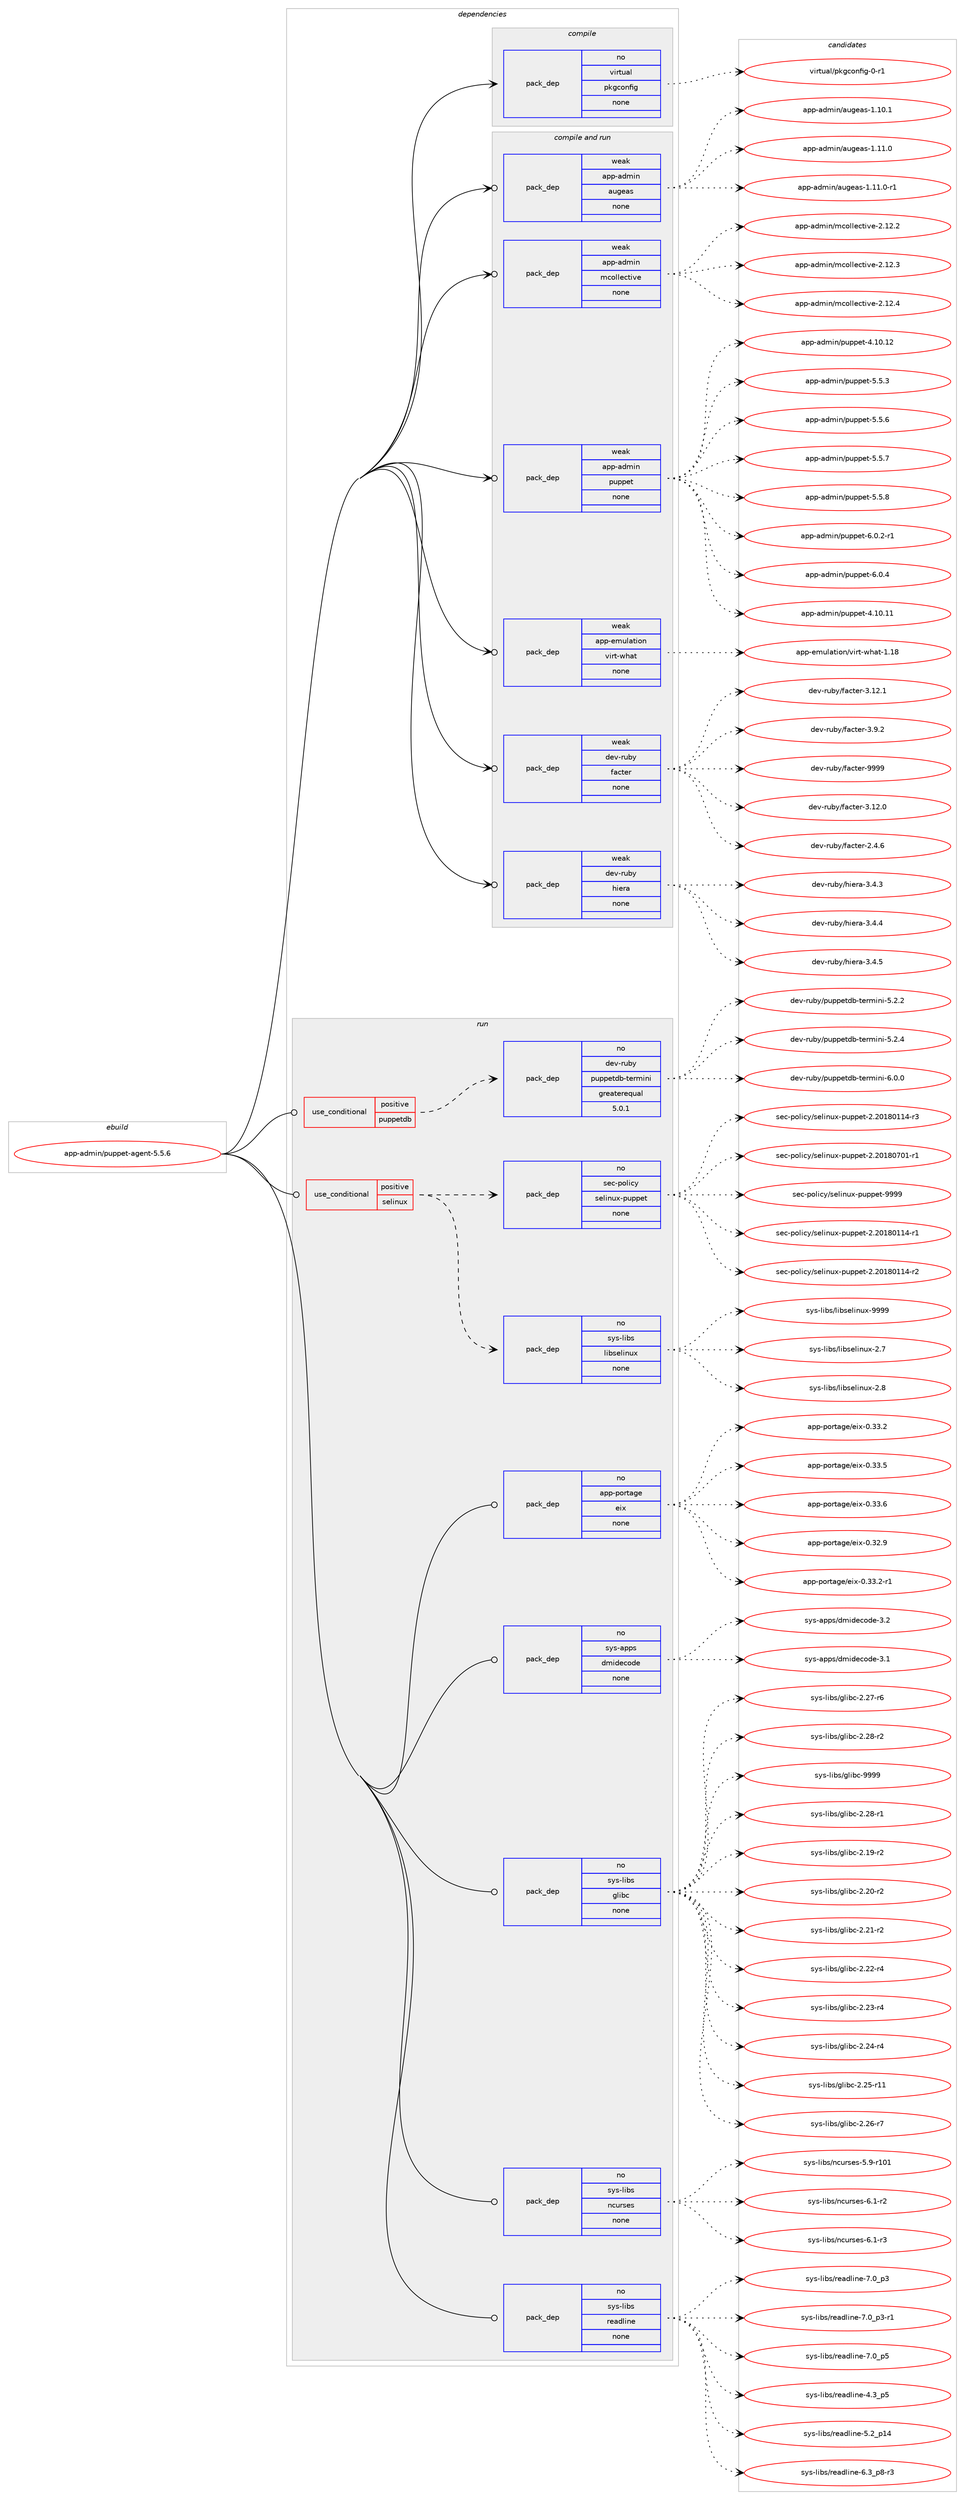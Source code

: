 digraph prolog {

# *************
# Graph options
# *************

newrank=true;
concentrate=true;
compound=true;
graph [rankdir=LR,fontname=Helvetica,fontsize=10,ranksep=1.5];#, ranksep=2.5, nodesep=0.2];
edge  [arrowhead=vee];
node  [fontname=Helvetica,fontsize=10];

# **********
# The ebuild
# **********

subgraph cluster_leftcol {
color=gray;
rank=same;
label=<<i>ebuild</i>>;
id [label="app-admin/puppet-agent-5.5.6", color=red, width=4, href="../app-admin/puppet-agent-5.5.6.svg"];
}

# ****************
# The dependencies
# ****************

subgraph cluster_midcol {
color=gray;
label=<<i>dependencies</i>>;
subgraph cluster_compile {
fillcolor="#eeeeee";
style=filled;
label=<<i>compile</i>>;
subgraph pack910 {
dependency1131 [label=<<TABLE BORDER="0" CELLBORDER="1" CELLSPACING="0" CELLPADDING="4" WIDTH="220"><TR><TD ROWSPAN="6" CELLPADDING="30">pack_dep</TD></TR><TR><TD WIDTH="110">no</TD></TR><TR><TD>virtual</TD></TR><TR><TD>pkgconfig</TD></TR><TR><TD>none</TD></TR><TR><TD></TD></TR></TABLE>>, shape=none, color=blue];
}
id:e -> dependency1131:w [weight=20,style="solid",arrowhead="vee"];
}
subgraph cluster_compileandrun {
fillcolor="#eeeeee";
style=filled;
label=<<i>compile and run</i>>;
subgraph pack911 {
dependency1132 [label=<<TABLE BORDER="0" CELLBORDER="1" CELLSPACING="0" CELLPADDING="4" WIDTH="220"><TR><TD ROWSPAN="6" CELLPADDING="30">pack_dep</TD></TR><TR><TD WIDTH="110">weak</TD></TR><TR><TD>app-admin</TD></TR><TR><TD>augeas</TD></TR><TR><TD>none</TD></TR><TR><TD></TD></TR></TABLE>>, shape=none, color=blue];
}
id:e -> dependency1132:w [weight=20,style="solid",arrowhead="odotvee"];
subgraph pack912 {
dependency1133 [label=<<TABLE BORDER="0" CELLBORDER="1" CELLSPACING="0" CELLPADDING="4" WIDTH="220"><TR><TD ROWSPAN="6" CELLPADDING="30">pack_dep</TD></TR><TR><TD WIDTH="110">weak</TD></TR><TR><TD>app-admin</TD></TR><TR><TD>mcollective</TD></TR><TR><TD>none</TD></TR><TR><TD></TD></TR></TABLE>>, shape=none, color=blue];
}
id:e -> dependency1133:w [weight=20,style="solid",arrowhead="odotvee"];
subgraph pack913 {
dependency1134 [label=<<TABLE BORDER="0" CELLBORDER="1" CELLSPACING="0" CELLPADDING="4" WIDTH="220"><TR><TD ROWSPAN="6" CELLPADDING="30">pack_dep</TD></TR><TR><TD WIDTH="110">weak</TD></TR><TR><TD>app-admin</TD></TR><TR><TD>puppet</TD></TR><TR><TD>none</TD></TR><TR><TD></TD></TR></TABLE>>, shape=none, color=blue];
}
id:e -> dependency1134:w [weight=20,style="solid",arrowhead="odotvee"];
subgraph pack914 {
dependency1135 [label=<<TABLE BORDER="0" CELLBORDER="1" CELLSPACING="0" CELLPADDING="4" WIDTH="220"><TR><TD ROWSPAN="6" CELLPADDING="30">pack_dep</TD></TR><TR><TD WIDTH="110">weak</TD></TR><TR><TD>app-emulation</TD></TR><TR><TD>virt-what</TD></TR><TR><TD>none</TD></TR><TR><TD></TD></TR></TABLE>>, shape=none, color=blue];
}
id:e -> dependency1135:w [weight=20,style="solid",arrowhead="odotvee"];
subgraph pack915 {
dependency1136 [label=<<TABLE BORDER="0" CELLBORDER="1" CELLSPACING="0" CELLPADDING="4" WIDTH="220"><TR><TD ROWSPAN="6" CELLPADDING="30">pack_dep</TD></TR><TR><TD WIDTH="110">weak</TD></TR><TR><TD>dev-ruby</TD></TR><TR><TD>facter</TD></TR><TR><TD>none</TD></TR><TR><TD></TD></TR></TABLE>>, shape=none, color=blue];
}
id:e -> dependency1136:w [weight=20,style="solid",arrowhead="odotvee"];
subgraph pack916 {
dependency1137 [label=<<TABLE BORDER="0" CELLBORDER="1" CELLSPACING="0" CELLPADDING="4" WIDTH="220"><TR><TD ROWSPAN="6" CELLPADDING="30">pack_dep</TD></TR><TR><TD WIDTH="110">weak</TD></TR><TR><TD>dev-ruby</TD></TR><TR><TD>hiera</TD></TR><TR><TD>none</TD></TR><TR><TD></TD></TR></TABLE>>, shape=none, color=blue];
}
id:e -> dependency1137:w [weight=20,style="solid",arrowhead="odotvee"];
}
subgraph cluster_run {
fillcolor="#eeeeee";
style=filled;
label=<<i>run</i>>;
subgraph cond153 {
dependency1138 [label=<<TABLE BORDER="0" CELLBORDER="1" CELLSPACING="0" CELLPADDING="4"><TR><TD ROWSPAN="3" CELLPADDING="10">use_conditional</TD></TR><TR><TD>positive</TD></TR><TR><TD>puppetdb</TD></TR></TABLE>>, shape=none, color=red];
subgraph pack917 {
dependency1139 [label=<<TABLE BORDER="0" CELLBORDER="1" CELLSPACING="0" CELLPADDING="4" WIDTH="220"><TR><TD ROWSPAN="6" CELLPADDING="30">pack_dep</TD></TR><TR><TD WIDTH="110">no</TD></TR><TR><TD>dev-ruby</TD></TR><TR><TD>puppetdb-termini</TD></TR><TR><TD>greaterequal</TD></TR><TR><TD>5.0.1</TD></TR></TABLE>>, shape=none, color=blue];
}
dependency1138:e -> dependency1139:w [weight=20,style="dashed",arrowhead="vee"];
}
id:e -> dependency1138:w [weight=20,style="solid",arrowhead="odot"];
subgraph cond154 {
dependency1140 [label=<<TABLE BORDER="0" CELLBORDER="1" CELLSPACING="0" CELLPADDING="4"><TR><TD ROWSPAN="3" CELLPADDING="10">use_conditional</TD></TR><TR><TD>positive</TD></TR><TR><TD>selinux</TD></TR></TABLE>>, shape=none, color=red];
subgraph pack918 {
dependency1141 [label=<<TABLE BORDER="0" CELLBORDER="1" CELLSPACING="0" CELLPADDING="4" WIDTH="220"><TR><TD ROWSPAN="6" CELLPADDING="30">pack_dep</TD></TR><TR><TD WIDTH="110">no</TD></TR><TR><TD>sys-libs</TD></TR><TR><TD>libselinux</TD></TR><TR><TD>none</TD></TR><TR><TD></TD></TR></TABLE>>, shape=none, color=blue];
}
dependency1140:e -> dependency1141:w [weight=20,style="dashed",arrowhead="vee"];
subgraph pack919 {
dependency1142 [label=<<TABLE BORDER="0" CELLBORDER="1" CELLSPACING="0" CELLPADDING="4" WIDTH="220"><TR><TD ROWSPAN="6" CELLPADDING="30">pack_dep</TD></TR><TR><TD WIDTH="110">no</TD></TR><TR><TD>sec-policy</TD></TR><TR><TD>selinux-puppet</TD></TR><TR><TD>none</TD></TR><TR><TD></TD></TR></TABLE>>, shape=none, color=blue];
}
dependency1140:e -> dependency1142:w [weight=20,style="dashed",arrowhead="vee"];
}
id:e -> dependency1140:w [weight=20,style="solid",arrowhead="odot"];
subgraph pack920 {
dependency1143 [label=<<TABLE BORDER="0" CELLBORDER="1" CELLSPACING="0" CELLPADDING="4" WIDTH="220"><TR><TD ROWSPAN="6" CELLPADDING="30">pack_dep</TD></TR><TR><TD WIDTH="110">no</TD></TR><TR><TD>app-portage</TD></TR><TR><TD>eix</TD></TR><TR><TD>none</TD></TR><TR><TD></TD></TR></TABLE>>, shape=none, color=blue];
}
id:e -> dependency1143:w [weight=20,style="solid",arrowhead="odot"];
subgraph pack921 {
dependency1144 [label=<<TABLE BORDER="0" CELLBORDER="1" CELLSPACING="0" CELLPADDING="4" WIDTH="220"><TR><TD ROWSPAN="6" CELLPADDING="30">pack_dep</TD></TR><TR><TD WIDTH="110">no</TD></TR><TR><TD>sys-apps</TD></TR><TR><TD>dmidecode</TD></TR><TR><TD>none</TD></TR><TR><TD></TD></TR></TABLE>>, shape=none, color=blue];
}
id:e -> dependency1144:w [weight=20,style="solid",arrowhead="odot"];
subgraph pack922 {
dependency1145 [label=<<TABLE BORDER="0" CELLBORDER="1" CELLSPACING="0" CELLPADDING="4" WIDTH="220"><TR><TD ROWSPAN="6" CELLPADDING="30">pack_dep</TD></TR><TR><TD WIDTH="110">no</TD></TR><TR><TD>sys-libs</TD></TR><TR><TD>glibc</TD></TR><TR><TD>none</TD></TR><TR><TD></TD></TR></TABLE>>, shape=none, color=blue];
}
id:e -> dependency1145:w [weight=20,style="solid",arrowhead="odot"];
subgraph pack923 {
dependency1146 [label=<<TABLE BORDER="0" CELLBORDER="1" CELLSPACING="0" CELLPADDING="4" WIDTH="220"><TR><TD ROWSPAN="6" CELLPADDING="30">pack_dep</TD></TR><TR><TD WIDTH="110">no</TD></TR><TR><TD>sys-libs</TD></TR><TR><TD>ncurses</TD></TR><TR><TD>none</TD></TR><TR><TD></TD></TR></TABLE>>, shape=none, color=blue];
}
id:e -> dependency1146:w [weight=20,style="solid",arrowhead="odot"];
subgraph pack924 {
dependency1147 [label=<<TABLE BORDER="0" CELLBORDER="1" CELLSPACING="0" CELLPADDING="4" WIDTH="220"><TR><TD ROWSPAN="6" CELLPADDING="30">pack_dep</TD></TR><TR><TD WIDTH="110">no</TD></TR><TR><TD>sys-libs</TD></TR><TR><TD>readline</TD></TR><TR><TD>none</TD></TR><TR><TD></TD></TR></TABLE>>, shape=none, color=blue];
}
id:e -> dependency1147:w [weight=20,style="solid",arrowhead="odot"];
}
}

# **************
# The candidates
# **************

subgraph cluster_choices {
rank=same;
color=gray;
label=<<i>candidates</i>>;

subgraph choice910 {
color=black;
nodesep=1;
choice11810511411611797108471121071039911111010210510345484511449 [label="virtual/pkgconfig-0-r1", color=red, width=4,href="../virtual/pkgconfig-0-r1.svg"];
dependency1131:e -> choice11810511411611797108471121071039911111010210510345484511449:w [style=dotted,weight="100"];
}
subgraph choice911 {
color=black;
nodesep=1;
choice97112112459710010910511047971171031019711545494649484649 [label="app-admin/augeas-1.10.1", color=red, width=4,href="../app-admin/augeas-1.10.1.svg"];
choice97112112459710010910511047971171031019711545494649494648 [label="app-admin/augeas-1.11.0", color=red, width=4,href="../app-admin/augeas-1.11.0.svg"];
choice971121124597100109105110479711710310197115454946494946484511449 [label="app-admin/augeas-1.11.0-r1", color=red, width=4,href="../app-admin/augeas-1.11.0-r1.svg"];
dependency1132:e -> choice97112112459710010910511047971171031019711545494649484649:w [style=dotted,weight="100"];
dependency1132:e -> choice97112112459710010910511047971171031019711545494649494648:w [style=dotted,weight="100"];
dependency1132:e -> choice971121124597100109105110479711710310197115454946494946484511449:w [style=dotted,weight="100"];
}
subgraph choice912 {
color=black;
nodesep=1;
choice97112112459710010910511047109991111081081019911610511810145504649504650 [label="app-admin/mcollective-2.12.2", color=red, width=4,href="../app-admin/mcollective-2.12.2.svg"];
choice97112112459710010910511047109991111081081019911610511810145504649504651 [label="app-admin/mcollective-2.12.3", color=red, width=4,href="../app-admin/mcollective-2.12.3.svg"];
choice97112112459710010910511047109991111081081019911610511810145504649504652 [label="app-admin/mcollective-2.12.4", color=red, width=4,href="../app-admin/mcollective-2.12.4.svg"];
dependency1133:e -> choice97112112459710010910511047109991111081081019911610511810145504649504650:w [style=dotted,weight="100"];
dependency1133:e -> choice97112112459710010910511047109991111081081019911610511810145504649504651:w [style=dotted,weight="100"];
dependency1133:e -> choice97112112459710010910511047109991111081081019911610511810145504649504652:w [style=dotted,weight="100"];
}
subgraph choice913 {
color=black;
nodesep=1;
choice971121124597100109105110471121171121121011164552464948464949 [label="app-admin/puppet-4.10.11", color=red, width=4,href="../app-admin/puppet-4.10.11.svg"];
choice971121124597100109105110471121171121121011164552464948464950 [label="app-admin/puppet-4.10.12", color=red, width=4,href="../app-admin/puppet-4.10.12.svg"];
choice97112112459710010910511047112117112112101116455346534651 [label="app-admin/puppet-5.5.3", color=red, width=4,href="../app-admin/puppet-5.5.3.svg"];
choice97112112459710010910511047112117112112101116455346534654 [label="app-admin/puppet-5.5.6", color=red, width=4,href="../app-admin/puppet-5.5.6.svg"];
choice97112112459710010910511047112117112112101116455346534655 [label="app-admin/puppet-5.5.7", color=red, width=4,href="../app-admin/puppet-5.5.7.svg"];
choice97112112459710010910511047112117112112101116455346534656 [label="app-admin/puppet-5.5.8", color=red, width=4,href="../app-admin/puppet-5.5.8.svg"];
choice971121124597100109105110471121171121121011164554464846504511449 [label="app-admin/puppet-6.0.2-r1", color=red, width=4,href="../app-admin/puppet-6.0.2-r1.svg"];
choice97112112459710010910511047112117112112101116455446484652 [label="app-admin/puppet-6.0.4", color=red, width=4,href="../app-admin/puppet-6.0.4.svg"];
dependency1134:e -> choice971121124597100109105110471121171121121011164552464948464949:w [style=dotted,weight="100"];
dependency1134:e -> choice971121124597100109105110471121171121121011164552464948464950:w [style=dotted,weight="100"];
dependency1134:e -> choice97112112459710010910511047112117112112101116455346534651:w [style=dotted,weight="100"];
dependency1134:e -> choice97112112459710010910511047112117112112101116455346534654:w [style=dotted,weight="100"];
dependency1134:e -> choice97112112459710010910511047112117112112101116455346534655:w [style=dotted,weight="100"];
dependency1134:e -> choice97112112459710010910511047112117112112101116455346534656:w [style=dotted,weight="100"];
dependency1134:e -> choice971121124597100109105110471121171121121011164554464846504511449:w [style=dotted,weight="100"];
dependency1134:e -> choice97112112459710010910511047112117112112101116455446484652:w [style=dotted,weight="100"];
}
subgraph choice914 {
color=black;
nodesep=1;
choice9711211245101109117108971161051111104711810511411645119104971164549464956 [label="app-emulation/virt-what-1.18", color=red, width=4,href="../app-emulation/virt-what-1.18.svg"];
dependency1135:e -> choice9711211245101109117108971161051111104711810511411645119104971164549464956:w [style=dotted,weight="100"];
}
subgraph choice915 {
color=black;
nodesep=1;
choice100101118451141179812147102979911610111445514649504648 [label="dev-ruby/facter-3.12.0", color=red, width=4,href="../dev-ruby/facter-3.12.0.svg"];
choice1001011184511411798121471029799116101114455046524654 [label="dev-ruby/facter-2.4.6", color=red, width=4,href="../dev-ruby/facter-2.4.6.svg"];
choice100101118451141179812147102979911610111445514649504649 [label="dev-ruby/facter-3.12.1", color=red, width=4,href="../dev-ruby/facter-3.12.1.svg"];
choice1001011184511411798121471029799116101114455146574650 [label="dev-ruby/facter-3.9.2", color=red, width=4,href="../dev-ruby/facter-3.9.2.svg"];
choice10010111845114117981214710297991161011144557575757 [label="dev-ruby/facter-9999", color=red, width=4,href="../dev-ruby/facter-9999.svg"];
dependency1136:e -> choice100101118451141179812147102979911610111445514649504648:w [style=dotted,weight="100"];
dependency1136:e -> choice1001011184511411798121471029799116101114455046524654:w [style=dotted,weight="100"];
dependency1136:e -> choice100101118451141179812147102979911610111445514649504649:w [style=dotted,weight="100"];
dependency1136:e -> choice1001011184511411798121471029799116101114455146574650:w [style=dotted,weight="100"];
dependency1136:e -> choice10010111845114117981214710297991161011144557575757:w [style=dotted,weight="100"];
}
subgraph choice916 {
color=black;
nodesep=1;
choice10010111845114117981214710410510111497455146524651 [label="dev-ruby/hiera-3.4.3", color=red, width=4,href="../dev-ruby/hiera-3.4.3.svg"];
choice10010111845114117981214710410510111497455146524652 [label="dev-ruby/hiera-3.4.4", color=red, width=4,href="../dev-ruby/hiera-3.4.4.svg"];
choice10010111845114117981214710410510111497455146524653 [label="dev-ruby/hiera-3.4.5", color=red, width=4,href="../dev-ruby/hiera-3.4.5.svg"];
dependency1137:e -> choice10010111845114117981214710410510111497455146524651:w [style=dotted,weight="100"];
dependency1137:e -> choice10010111845114117981214710410510111497455146524652:w [style=dotted,weight="100"];
dependency1137:e -> choice10010111845114117981214710410510111497455146524653:w [style=dotted,weight="100"];
}
subgraph choice917 {
color=black;
nodesep=1;
choice1001011184511411798121471121171121121011161009845116101114109105110105455346504650 [label="dev-ruby/puppetdb-termini-5.2.2", color=red, width=4,href="../dev-ruby/puppetdb-termini-5.2.2.svg"];
choice1001011184511411798121471121171121121011161009845116101114109105110105455346504652 [label="dev-ruby/puppetdb-termini-5.2.4", color=red, width=4,href="../dev-ruby/puppetdb-termini-5.2.4.svg"];
choice1001011184511411798121471121171121121011161009845116101114109105110105455446484648 [label="dev-ruby/puppetdb-termini-6.0.0", color=red, width=4,href="../dev-ruby/puppetdb-termini-6.0.0.svg"];
dependency1139:e -> choice1001011184511411798121471121171121121011161009845116101114109105110105455346504650:w [style=dotted,weight="100"];
dependency1139:e -> choice1001011184511411798121471121171121121011161009845116101114109105110105455346504652:w [style=dotted,weight="100"];
dependency1139:e -> choice1001011184511411798121471121171121121011161009845116101114109105110105455446484648:w [style=dotted,weight="100"];
}
subgraph choice918 {
color=black;
nodesep=1;
choice1151211154510810598115471081059811510110810511011712045504655 [label="sys-libs/libselinux-2.7", color=red, width=4,href="../sys-libs/libselinux-2.7.svg"];
choice1151211154510810598115471081059811510110810511011712045504656 [label="sys-libs/libselinux-2.8", color=red, width=4,href="../sys-libs/libselinux-2.8.svg"];
choice115121115451081059811547108105981151011081051101171204557575757 [label="sys-libs/libselinux-9999", color=red, width=4,href="../sys-libs/libselinux-9999.svg"];
dependency1141:e -> choice1151211154510810598115471081059811510110810511011712045504655:w [style=dotted,weight="100"];
dependency1141:e -> choice1151211154510810598115471081059811510110810511011712045504656:w [style=dotted,weight="100"];
dependency1141:e -> choice115121115451081059811547108105981151011081051101171204557575757:w [style=dotted,weight="100"];
}
subgraph choice919 {
color=black;
nodesep=1;
choice115101994511211110810599121471151011081051101171204511211711211210111645504650484956484949524511449 [label="sec-policy/selinux-puppet-2.20180114-r1", color=red, width=4,href="../sec-policy/selinux-puppet-2.20180114-r1.svg"];
choice115101994511211110810599121471151011081051101171204511211711211210111645504650484956484949524511450 [label="sec-policy/selinux-puppet-2.20180114-r2", color=red, width=4,href="../sec-policy/selinux-puppet-2.20180114-r2.svg"];
choice115101994511211110810599121471151011081051101171204511211711211210111645504650484956484949524511451 [label="sec-policy/selinux-puppet-2.20180114-r3", color=red, width=4,href="../sec-policy/selinux-puppet-2.20180114-r3.svg"];
choice115101994511211110810599121471151011081051101171204511211711211210111645504650484956485548494511449 [label="sec-policy/selinux-puppet-2.20180701-r1", color=red, width=4,href="../sec-policy/selinux-puppet-2.20180701-r1.svg"];
choice11510199451121111081059912147115101108105110117120451121171121121011164557575757 [label="sec-policy/selinux-puppet-9999", color=red, width=4,href="../sec-policy/selinux-puppet-9999.svg"];
dependency1142:e -> choice115101994511211110810599121471151011081051101171204511211711211210111645504650484956484949524511449:w [style=dotted,weight="100"];
dependency1142:e -> choice115101994511211110810599121471151011081051101171204511211711211210111645504650484956484949524511450:w [style=dotted,weight="100"];
dependency1142:e -> choice115101994511211110810599121471151011081051101171204511211711211210111645504650484956484949524511451:w [style=dotted,weight="100"];
dependency1142:e -> choice115101994511211110810599121471151011081051101171204511211711211210111645504650484956485548494511449:w [style=dotted,weight="100"];
dependency1142:e -> choice11510199451121111081059912147115101108105110117120451121171121121011164557575757:w [style=dotted,weight="100"];
}
subgraph choice920 {
color=black;
nodesep=1;
choice9711211245112111114116971031014710110512045484651504657 [label="app-portage/eix-0.32.9", color=red, width=4,href="../app-portage/eix-0.32.9.svg"];
choice97112112451121111141169710310147101105120454846515146504511449 [label="app-portage/eix-0.33.2-r1", color=red, width=4,href="../app-portage/eix-0.33.2-r1.svg"];
choice9711211245112111114116971031014710110512045484651514650 [label="app-portage/eix-0.33.2", color=red, width=4,href="../app-portage/eix-0.33.2.svg"];
choice9711211245112111114116971031014710110512045484651514653 [label="app-portage/eix-0.33.5", color=red, width=4,href="../app-portage/eix-0.33.5.svg"];
choice9711211245112111114116971031014710110512045484651514654 [label="app-portage/eix-0.33.6", color=red, width=4,href="../app-portage/eix-0.33.6.svg"];
dependency1143:e -> choice9711211245112111114116971031014710110512045484651504657:w [style=dotted,weight="100"];
dependency1143:e -> choice97112112451121111141169710310147101105120454846515146504511449:w [style=dotted,weight="100"];
dependency1143:e -> choice9711211245112111114116971031014710110512045484651514650:w [style=dotted,weight="100"];
dependency1143:e -> choice9711211245112111114116971031014710110512045484651514653:w [style=dotted,weight="100"];
dependency1143:e -> choice9711211245112111114116971031014710110512045484651514654:w [style=dotted,weight="100"];
}
subgraph choice921 {
color=black;
nodesep=1;
choice1151211154597112112115471001091051001019911110010145514649 [label="sys-apps/dmidecode-3.1", color=red, width=4,href="../sys-apps/dmidecode-3.1.svg"];
choice1151211154597112112115471001091051001019911110010145514650 [label="sys-apps/dmidecode-3.2", color=red, width=4,href="../sys-apps/dmidecode-3.2.svg"];
dependency1144:e -> choice1151211154597112112115471001091051001019911110010145514649:w [style=dotted,weight="100"];
dependency1144:e -> choice1151211154597112112115471001091051001019911110010145514650:w [style=dotted,weight="100"];
}
subgraph choice922 {
color=black;
nodesep=1;
choice115121115451081059811547103108105989945504650564511449 [label="sys-libs/glibc-2.28-r1", color=red, width=4,href="../sys-libs/glibc-2.28-r1.svg"];
choice115121115451081059811547103108105989945504649574511450 [label="sys-libs/glibc-2.19-r2", color=red, width=4,href="../sys-libs/glibc-2.19-r2.svg"];
choice115121115451081059811547103108105989945504650484511450 [label="sys-libs/glibc-2.20-r2", color=red, width=4,href="../sys-libs/glibc-2.20-r2.svg"];
choice115121115451081059811547103108105989945504650494511450 [label="sys-libs/glibc-2.21-r2", color=red, width=4,href="../sys-libs/glibc-2.21-r2.svg"];
choice115121115451081059811547103108105989945504650504511452 [label="sys-libs/glibc-2.22-r4", color=red, width=4,href="../sys-libs/glibc-2.22-r4.svg"];
choice115121115451081059811547103108105989945504650514511452 [label="sys-libs/glibc-2.23-r4", color=red, width=4,href="../sys-libs/glibc-2.23-r4.svg"];
choice115121115451081059811547103108105989945504650524511452 [label="sys-libs/glibc-2.24-r4", color=red, width=4,href="../sys-libs/glibc-2.24-r4.svg"];
choice11512111545108105981154710310810598994550465053451144949 [label="sys-libs/glibc-2.25-r11", color=red, width=4,href="../sys-libs/glibc-2.25-r11.svg"];
choice115121115451081059811547103108105989945504650544511455 [label="sys-libs/glibc-2.26-r7", color=red, width=4,href="../sys-libs/glibc-2.26-r7.svg"];
choice115121115451081059811547103108105989945504650554511454 [label="sys-libs/glibc-2.27-r6", color=red, width=4,href="../sys-libs/glibc-2.27-r6.svg"];
choice115121115451081059811547103108105989945504650564511450 [label="sys-libs/glibc-2.28-r2", color=red, width=4,href="../sys-libs/glibc-2.28-r2.svg"];
choice11512111545108105981154710310810598994557575757 [label="sys-libs/glibc-9999", color=red, width=4,href="../sys-libs/glibc-9999.svg"];
dependency1145:e -> choice115121115451081059811547103108105989945504650564511449:w [style=dotted,weight="100"];
dependency1145:e -> choice115121115451081059811547103108105989945504649574511450:w [style=dotted,weight="100"];
dependency1145:e -> choice115121115451081059811547103108105989945504650484511450:w [style=dotted,weight="100"];
dependency1145:e -> choice115121115451081059811547103108105989945504650494511450:w [style=dotted,weight="100"];
dependency1145:e -> choice115121115451081059811547103108105989945504650504511452:w [style=dotted,weight="100"];
dependency1145:e -> choice115121115451081059811547103108105989945504650514511452:w [style=dotted,weight="100"];
dependency1145:e -> choice115121115451081059811547103108105989945504650524511452:w [style=dotted,weight="100"];
dependency1145:e -> choice11512111545108105981154710310810598994550465053451144949:w [style=dotted,weight="100"];
dependency1145:e -> choice115121115451081059811547103108105989945504650544511455:w [style=dotted,weight="100"];
dependency1145:e -> choice115121115451081059811547103108105989945504650554511454:w [style=dotted,weight="100"];
dependency1145:e -> choice115121115451081059811547103108105989945504650564511450:w [style=dotted,weight="100"];
dependency1145:e -> choice11512111545108105981154710310810598994557575757:w [style=dotted,weight="100"];
}
subgraph choice923 {
color=black;
nodesep=1;
choice115121115451081059811547110991171141151011154553465745114494849 [label="sys-libs/ncurses-5.9-r101", color=red, width=4,href="../sys-libs/ncurses-5.9-r101.svg"];
choice11512111545108105981154711099117114115101115455446494511450 [label="sys-libs/ncurses-6.1-r2", color=red, width=4,href="../sys-libs/ncurses-6.1-r2.svg"];
choice11512111545108105981154711099117114115101115455446494511451 [label="sys-libs/ncurses-6.1-r3", color=red, width=4,href="../sys-libs/ncurses-6.1-r3.svg"];
dependency1146:e -> choice115121115451081059811547110991171141151011154553465745114494849:w [style=dotted,weight="100"];
dependency1146:e -> choice11512111545108105981154711099117114115101115455446494511450:w [style=dotted,weight="100"];
dependency1146:e -> choice11512111545108105981154711099117114115101115455446494511451:w [style=dotted,weight="100"];
}
subgraph choice924 {
color=black;
nodesep=1;
choice11512111545108105981154711410197100108105110101455246519511253 [label="sys-libs/readline-4.3_p5", color=red, width=4,href="../sys-libs/readline-4.3_p5.svg"];
choice1151211154510810598115471141019710010810511010145534650951124952 [label="sys-libs/readline-5.2_p14", color=red, width=4,href="../sys-libs/readline-5.2_p14.svg"];
choice115121115451081059811547114101971001081051101014554465195112564511451 [label="sys-libs/readline-6.3_p8-r3", color=red, width=4,href="../sys-libs/readline-6.3_p8-r3.svg"];
choice11512111545108105981154711410197100108105110101455546489511251 [label="sys-libs/readline-7.0_p3", color=red, width=4,href="../sys-libs/readline-7.0_p3.svg"];
choice115121115451081059811547114101971001081051101014555464895112514511449 [label="sys-libs/readline-7.0_p3-r1", color=red, width=4,href="../sys-libs/readline-7.0_p3-r1.svg"];
choice11512111545108105981154711410197100108105110101455546489511253 [label="sys-libs/readline-7.0_p5", color=red, width=4,href="../sys-libs/readline-7.0_p5.svg"];
dependency1147:e -> choice11512111545108105981154711410197100108105110101455246519511253:w [style=dotted,weight="100"];
dependency1147:e -> choice1151211154510810598115471141019710010810511010145534650951124952:w [style=dotted,weight="100"];
dependency1147:e -> choice115121115451081059811547114101971001081051101014554465195112564511451:w [style=dotted,weight="100"];
dependency1147:e -> choice11512111545108105981154711410197100108105110101455546489511251:w [style=dotted,weight="100"];
dependency1147:e -> choice115121115451081059811547114101971001081051101014555464895112514511449:w [style=dotted,weight="100"];
dependency1147:e -> choice11512111545108105981154711410197100108105110101455546489511253:w [style=dotted,weight="100"];
}
}

}
